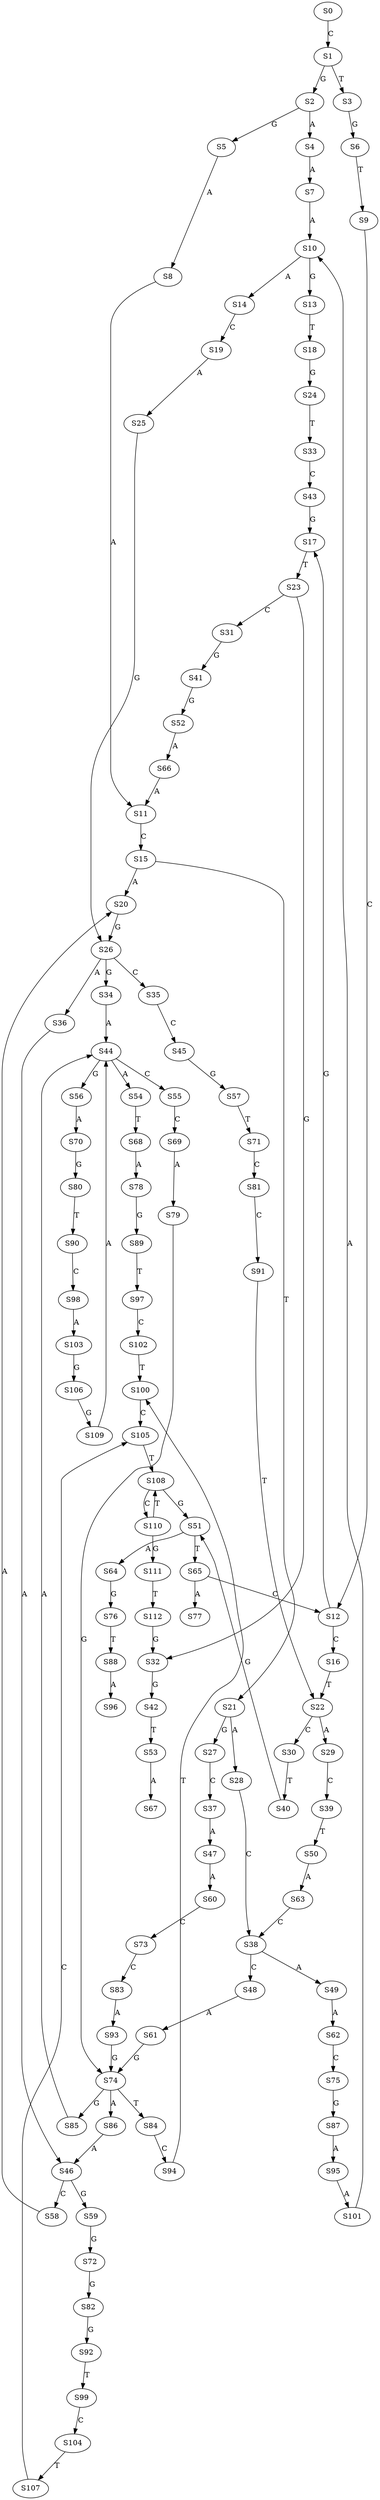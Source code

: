 strict digraph  {
	S0 -> S1 [ label = C ];
	S1 -> S2 [ label = G ];
	S1 -> S3 [ label = T ];
	S2 -> S4 [ label = A ];
	S2 -> S5 [ label = G ];
	S3 -> S6 [ label = G ];
	S4 -> S7 [ label = A ];
	S5 -> S8 [ label = A ];
	S6 -> S9 [ label = T ];
	S7 -> S10 [ label = A ];
	S8 -> S11 [ label = A ];
	S9 -> S12 [ label = C ];
	S10 -> S13 [ label = G ];
	S10 -> S14 [ label = A ];
	S11 -> S15 [ label = C ];
	S12 -> S16 [ label = C ];
	S12 -> S17 [ label = G ];
	S13 -> S18 [ label = T ];
	S14 -> S19 [ label = C ];
	S15 -> S20 [ label = A ];
	S15 -> S21 [ label = T ];
	S16 -> S22 [ label = T ];
	S17 -> S23 [ label = T ];
	S18 -> S24 [ label = G ];
	S19 -> S25 [ label = A ];
	S20 -> S26 [ label = G ];
	S21 -> S27 [ label = G ];
	S21 -> S28 [ label = A ];
	S22 -> S29 [ label = A ];
	S22 -> S30 [ label = C ];
	S23 -> S31 [ label = C ];
	S23 -> S32 [ label = G ];
	S24 -> S33 [ label = T ];
	S25 -> S26 [ label = G ];
	S26 -> S34 [ label = G ];
	S26 -> S35 [ label = C ];
	S26 -> S36 [ label = A ];
	S27 -> S37 [ label = C ];
	S28 -> S38 [ label = C ];
	S29 -> S39 [ label = C ];
	S30 -> S40 [ label = T ];
	S31 -> S41 [ label = G ];
	S32 -> S42 [ label = G ];
	S33 -> S43 [ label = C ];
	S34 -> S44 [ label = A ];
	S35 -> S45 [ label = C ];
	S36 -> S46 [ label = A ];
	S37 -> S47 [ label = A ];
	S38 -> S48 [ label = C ];
	S38 -> S49 [ label = A ];
	S39 -> S50 [ label = T ];
	S40 -> S51 [ label = G ];
	S41 -> S52 [ label = G ];
	S42 -> S53 [ label = T ];
	S43 -> S17 [ label = G ];
	S44 -> S54 [ label = A ];
	S44 -> S55 [ label = C ];
	S44 -> S56 [ label = G ];
	S45 -> S57 [ label = G ];
	S46 -> S58 [ label = C ];
	S46 -> S59 [ label = G ];
	S47 -> S60 [ label = A ];
	S48 -> S61 [ label = A ];
	S49 -> S62 [ label = A ];
	S50 -> S63 [ label = A ];
	S51 -> S64 [ label = A ];
	S51 -> S65 [ label = T ];
	S52 -> S66 [ label = A ];
	S53 -> S67 [ label = A ];
	S54 -> S68 [ label = T ];
	S55 -> S69 [ label = C ];
	S56 -> S70 [ label = A ];
	S57 -> S71 [ label = T ];
	S58 -> S20 [ label = A ];
	S59 -> S72 [ label = G ];
	S60 -> S73 [ label = C ];
	S61 -> S74 [ label = G ];
	S62 -> S75 [ label = C ];
	S63 -> S38 [ label = C ];
	S64 -> S76 [ label = G ];
	S65 -> S77 [ label = A ];
	S65 -> S12 [ label = C ];
	S66 -> S11 [ label = A ];
	S68 -> S78 [ label = A ];
	S69 -> S79 [ label = A ];
	S70 -> S80 [ label = G ];
	S71 -> S81 [ label = C ];
	S72 -> S82 [ label = G ];
	S73 -> S83 [ label = C ];
	S74 -> S84 [ label = T ];
	S74 -> S85 [ label = G ];
	S74 -> S86 [ label = A ];
	S75 -> S87 [ label = G ];
	S76 -> S88 [ label = T ];
	S78 -> S89 [ label = G ];
	S79 -> S74 [ label = G ];
	S80 -> S90 [ label = T ];
	S81 -> S91 [ label = C ];
	S82 -> S92 [ label = G ];
	S83 -> S93 [ label = A ];
	S84 -> S94 [ label = C ];
	S85 -> S44 [ label = A ];
	S86 -> S46 [ label = A ];
	S87 -> S95 [ label = A ];
	S88 -> S96 [ label = A ];
	S89 -> S97 [ label = T ];
	S90 -> S98 [ label = C ];
	S91 -> S22 [ label = T ];
	S92 -> S99 [ label = T ];
	S93 -> S74 [ label = G ];
	S94 -> S100 [ label = T ];
	S95 -> S101 [ label = A ];
	S97 -> S102 [ label = C ];
	S98 -> S103 [ label = A ];
	S99 -> S104 [ label = C ];
	S100 -> S105 [ label = C ];
	S101 -> S10 [ label = A ];
	S102 -> S100 [ label = T ];
	S103 -> S106 [ label = G ];
	S104 -> S107 [ label = T ];
	S105 -> S108 [ label = T ];
	S106 -> S109 [ label = G ];
	S107 -> S105 [ label = C ];
	S108 -> S51 [ label = G ];
	S108 -> S110 [ label = C ];
	S109 -> S44 [ label = A ];
	S110 -> S108 [ label = T ];
	S110 -> S111 [ label = G ];
	S111 -> S112 [ label = T ];
	S112 -> S32 [ label = G ];
}

